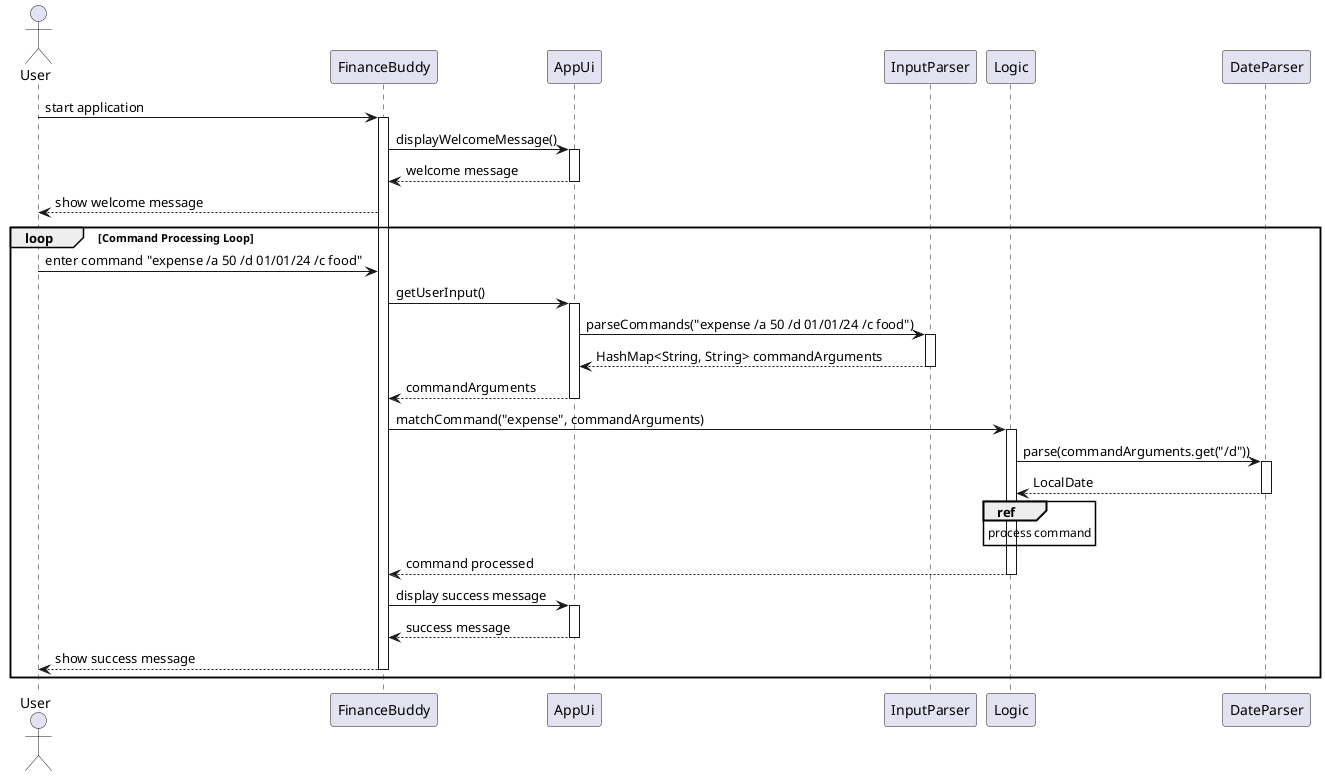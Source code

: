 @startuml
actor User
User -> FinanceBuddy : start application
activate FinanceBuddy
FinanceBuddy -> AppUi : displayWelcomeMessage()
activate AppUi
AppUi --> FinanceBuddy : welcome message
deactivate AppUi
FinanceBuddy --> User : show welcome message

loop Command Processing Loop
    User -> FinanceBuddy : enter command "expense /a 50 /d 01/01/24 /c food"
    FinanceBuddy -> AppUi : getUserInput()
    activate AppUi
    AppUi -> InputParser : parseCommands("expense /a 50 /d 01/01/24 /c food")
    activate InputParser
    InputParser --> AppUi : HashMap<String, String> commandArguments
    deactivate InputParser
    AppUi --> FinanceBuddy : commandArguments
    deactivate AppUi

    FinanceBuddy -> Logic : matchCommand("expense", commandArguments)
    activate Logic

    Logic -> DateParser : parse(commandArguments.get("/d"))
    activate DateParser
    DateParser --> Logic : LocalDate
    deactivate DateParser

    ref over Logic : process command
    Logic --> FinanceBuddy : command processed

    deactivate Logic

    FinanceBuddy -> AppUi : display success message
    activate AppUi
    AppUi --> FinanceBuddy : success message
    deactivate AppUi
    FinanceBuddy --> User : show success message
    deactivate FinanceBuddy
end
@enduml
